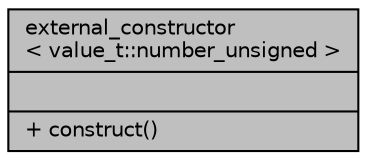 digraph "external_constructor&lt; value_t::number_unsigned &gt;"
{
 // LATEX_PDF_SIZE
  edge [fontname="Helvetica",fontsize="10",labelfontname="Helvetica",labelfontsize="10"];
  node [fontname="Helvetica",fontsize="10",shape=record];
  Node1 [label="{external_constructor\l\< value_t::number_unsigned \>\n||+ construct()\l}",height=0.2,width=0.4,color="black", fillcolor="grey75", style="filled", fontcolor="black",tooltip=" "];
}
